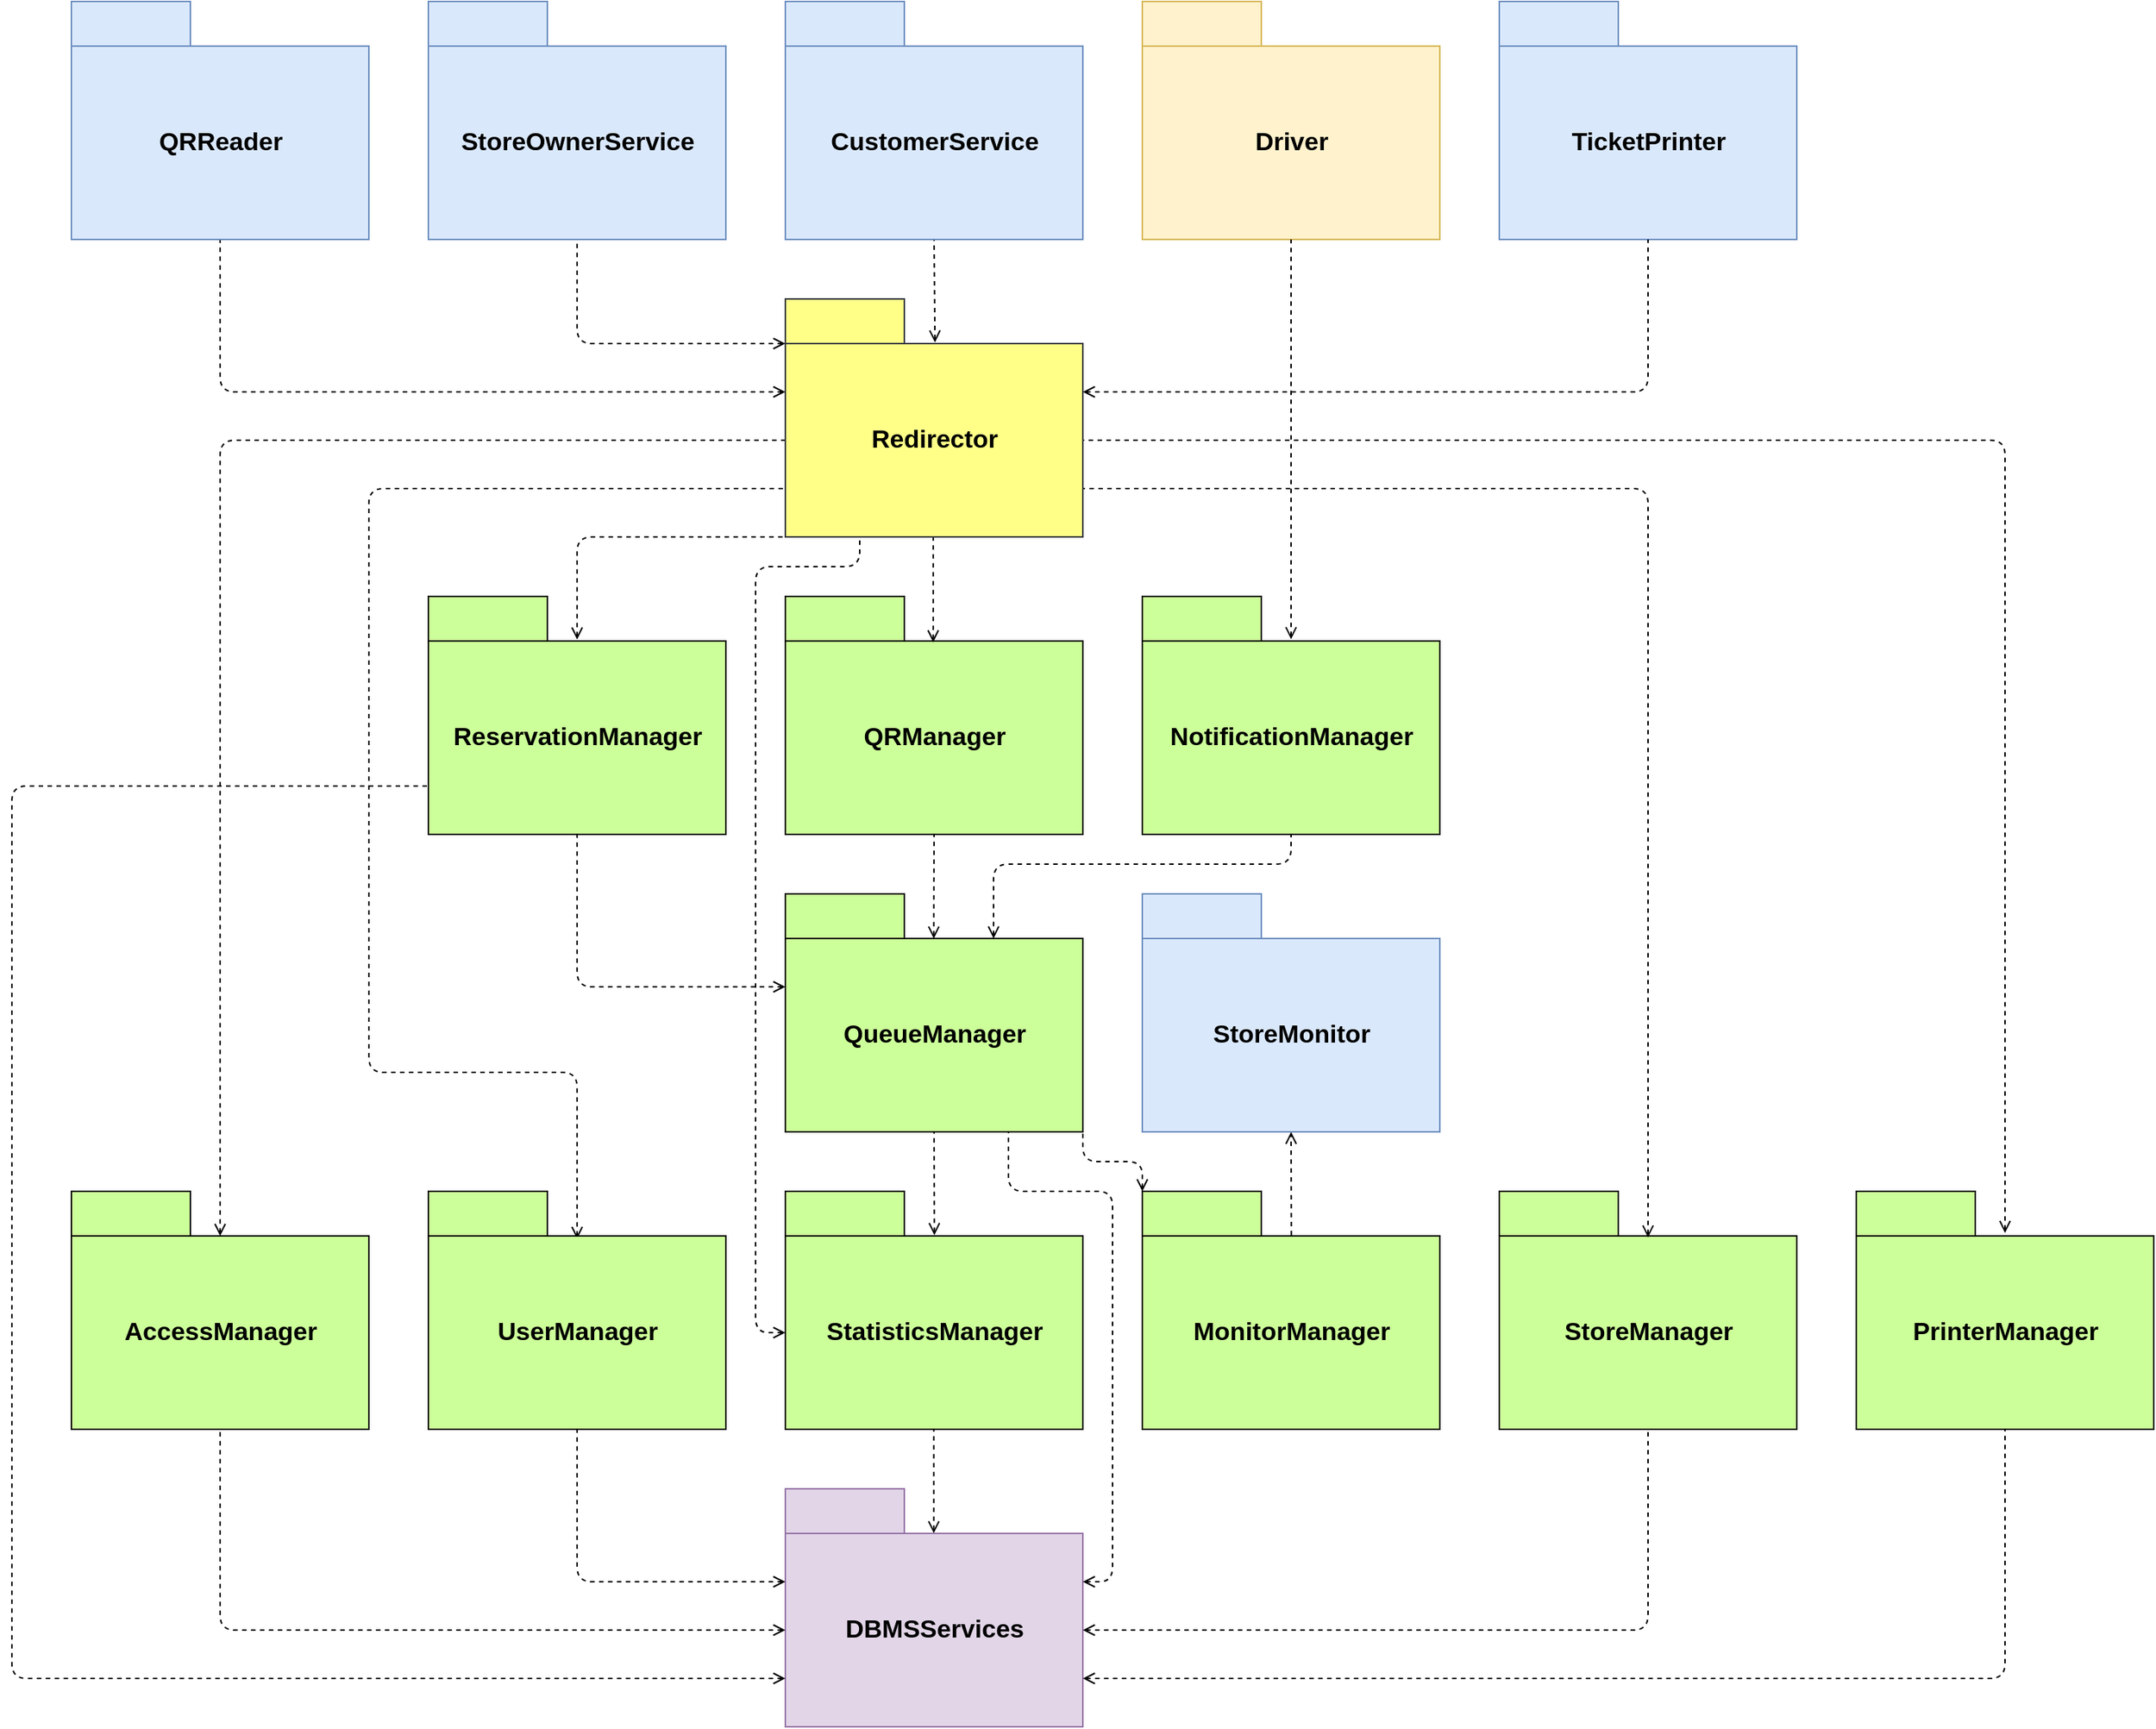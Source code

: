 <mxfile version="13.9.9" type="device"><diagram id="e8Hta2k75pfFjp-H9L64" name="Page-1"><mxGraphModel dx="2249" dy="2031" grid="1" gridSize="10" guides="1" tooltips="1" connect="1" arrows="1" fold="1" page="1" pageScale="1" pageWidth="827" pageHeight="1169" math="0" shadow="0"><root><mxCell id="0"/><mxCell id="1" parent="0"/><mxCell id="U10Wx76kcDam0K-NCFvt-1" value="&lt;font style=&quot;font-size: 17px&quot;&gt;QueueManager&lt;/font&gt;" style="shape=folder;fontStyle=1;tabWidth=80;tabHeight=30;tabPosition=left;html=1;boundedLbl=1;fillColor=#CCFF99;" parent="1" vertex="1"><mxGeometry x="40" y="40" width="200" height="160" as="geometry"/></mxCell><mxCell id="hLM-zlGytWT00Mx6Y4mO-1" value="StatisticsManager" style="shape=folder;fontStyle=1;tabWidth=80;tabHeight=30;tabPosition=left;html=1;boundedLbl=1;" parent="1" vertex="1"><mxGeometry x="40" y="240" width="200" height="160" as="geometry"/></mxCell><mxCell id="hLM-zlGytWT00Mx6Y4mO-5" value="" style="edgeStyle=orthogonalEdgeStyle;rounded=0;orthogonalLoop=1;jettySize=auto;html=1;dashed=1;exitX=0.499;exitY=0.187;exitDx=0;exitDy=0;exitPerimeter=0;startArrow=open;startFill=0;endArrow=none;endFill=0;" parent="1" source="hLM-zlGytWT00Mx6Y4mO-2" target="hLM-zlGytWT00Mx6Y4mO-1" edge="1"><mxGeometry relative="1" as="geometry"><Array as="points"><mxPoint x="140" y="420"/><mxPoint x="140" y="420"/></Array></mxGeometry></mxCell><mxCell id="hLM-zlGytWT00Mx6Y4mO-2" value="&lt;font style=&quot;font-size: 17px&quot;&gt;DBMSServices&lt;/font&gt;" style="shape=folder;fontStyle=1;tabWidth=80;tabHeight=30;tabPosition=left;html=1;boundedLbl=1;fillColor=#e1d5e7;strokeColor=#9673a6;" parent="1" vertex="1"><mxGeometry x="40" y="440" width="200" height="160" as="geometry"/></mxCell><mxCell id="hLM-zlGytWT00Mx6Y4mO-8" value="" style="endArrow=none;dashed=1;html=1;entryX=0.5;entryY=1;entryDx=0;entryDy=0;entryPerimeter=0;exitX=0.501;exitY=0.184;exitDx=0;exitDy=0;exitPerimeter=0;startArrow=open;startFill=0;" parent="1" source="hLM-zlGytWT00Mx6Y4mO-1" target="U10Wx76kcDam0K-NCFvt-1" edge="1"><mxGeometry width="50" height="50" relative="1" as="geometry"><mxPoint x="130" y="270" as="sourcePoint"/><mxPoint x="180" y="220" as="targetPoint"/></mxGeometry></mxCell><mxCell id="hLM-zlGytWT00Mx6Y4mO-9" value="StoreMonitor" style="shape=folder;fontStyle=1;tabWidth=80;tabHeight=30;tabPosition=left;html=1;boundedLbl=1;" parent="1" vertex="1"><mxGeometry x="280" y="40" width="200" height="160" as="geometry"/></mxCell><mxCell id="hLM-zlGytWT00Mx6Y4mO-10" value="MonitorManager" style="shape=folder;fontStyle=1;tabWidth=80;tabHeight=30;tabPosition=left;html=1;boundedLbl=1;" parent="1" vertex="1"><mxGeometry x="280" y="240" width="200" height="160" as="geometry"/></mxCell><mxCell id="hLM-zlGytWT00Mx6Y4mO-11" value="" style="endArrow=open;dashed=1;html=1;entryX=0.5;entryY=1;entryDx=0;entryDy=0;entryPerimeter=0;exitX=0.501;exitY=0.184;exitDx=0;exitDy=0;exitPerimeter=0;startArrow=none;startFill=0;endFill=0;" parent="1" source="hLM-zlGytWT00Mx6Y4mO-10" target="hLM-zlGytWT00Mx6Y4mO-9" edge="1"><mxGeometry width="50" height="50" relative="1" as="geometry"><mxPoint x="370" y="270" as="sourcePoint"/><mxPoint x="420" y="220" as="targetPoint"/></mxGeometry></mxCell><mxCell id="eCVA5hzqWw-Tgyx6WJBl-1" value="&lt;font style=&quot;font-size: 17px&quot;&gt;NotificationManager&lt;/font&gt;" style="shape=folder;fontStyle=1;tabWidth=80;tabHeight=30;tabPosition=left;html=1;boundedLbl=1;fillColor=#CCFF99;" parent="1" vertex="1"><mxGeometry x="280" y="-160" width="200" height="160" as="geometry"/></mxCell><mxCell id="eCVA5hzqWw-Tgyx6WJBl-3" value="" style="endArrow=none;dashed=1;html=1;entryX=0.5;entryY=1;entryDx=0;entryDy=0;entryPerimeter=0;exitX=0;exitY=0;exitDx=140;exitDy=30;exitPerimeter=0;startArrow=open;startFill=0;edgeStyle=orthogonalEdgeStyle;" parent="1" source="U10Wx76kcDam0K-NCFvt-1" target="eCVA5hzqWw-Tgyx6WJBl-1" edge="1"><mxGeometry width="50" height="50" relative="1" as="geometry"><mxPoint x="140" y="60" as="sourcePoint"/><mxPoint x="190" y="10" as="targetPoint"/><Array as="points"><mxPoint x="180" y="20"/><mxPoint x="380" y="20"/></Array></mxGeometry></mxCell><mxCell id="UtlGEA2IGRFbims8WPvJ-1" value="AccessManager" style="shape=folder;fontStyle=1;tabWidth=80;tabHeight=30;tabPosition=left;html=1;boundedLbl=1;" parent="1" vertex="1"><mxGeometry x="-440" y="240" width="200" height="160" as="geometry"/></mxCell><mxCell id="UtlGEA2IGRFbims8WPvJ-2" value="UserManager" style="shape=folder;fontStyle=1;tabWidth=80;tabHeight=30;tabPosition=left;html=1;boundedLbl=1;" parent="1" vertex="1"><mxGeometry x="-200" y="240" width="200" height="160" as="geometry"/></mxCell><mxCell id="UtlGEA2IGRFbims8WPvJ-3" value="&lt;font style=&quot;font-size: 17px&quot;&gt;StoreManager&lt;/font&gt;" style="shape=folder;fontStyle=1;tabWidth=80;tabHeight=30;tabPosition=left;html=1;boundedLbl=1;fillColor=#CCFF99;" parent="1" vertex="1"><mxGeometry x="520" y="240" width="200" height="160" as="geometry"/></mxCell><mxCell id="UtlGEA2IGRFbims8WPvJ-4" value="" style="endArrow=none;dashed=1;html=1;entryX=0.5;entryY=1;entryDx=0;entryDy=0;entryPerimeter=0;exitX=0;exitY=0;exitDx=0;exitDy=95;exitPerimeter=0;edgeStyle=orthogonalEdgeStyle;startArrow=open;startFill=0;" parent="1" source="hLM-zlGytWT00Mx6Y4mO-2" target="UtlGEA2IGRFbims8WPvJ-1" edge="1"><mxGeometry width="50" height="50" relative="1" as="geometry"><mxPoint x="-270" y="550" as="sourcePoint"/><mxPoint x="-220" y="500" as="targetPoint"/></mxGeometry></mxCell><mxCell id="UtlGEA2IGRFbims8WPvJ-5" value="" style="endArrow=none;dashed=1;html=1;entryX=0.5;entryY=1;entryDx=0;entryDy=0;entryPerimeter=0;exitX=0;exitY=0;exitDx=0;exitDy=62.5;exitPerimeter=0;edgeStyle=orthogonalEdgeStyle;startArrow=open;startFill=0;" parent="1" source="hLM-zlGytWT00Mx6Y4mO-2" target="UtlGEA2IGRFbims8WPvJ-2" edge="1"><mxGeometry width="50" height="50" relative="1" as="geometry"><mxPoint x="-120" y="460" as="sourcePoint"/><mxPoint x="-70" y="410" as="targetPoint"/></mxGeometry></mxCell><mxCell id="UtlGEA2IGRFbims8WPvJ-6" value="" style="endArrow=none;dashed=1;html=1;entryX=0.5;entryY=1;entryDx=0;entryDy=0;entryPerimeter=0;exitX=0;exitY=0;exitDx=200;exitDy=95;exitPerimeter=0;edgeStyle=orthogonalEdgeStyle;startArrow=open;startFill=0;" parent="1" source="hLM-zlGytWT00Mx6Y4mO-2" target="UtlGEA2IGRFbims8WPvJ-3" edge="1"><mxGeometry width="50" height="50" relative="1" as="geometry"><mxPoint x="360" y="590" as="sourcePoint"/><mxPoint x="570" y="480" as="targetPoint"/></mxGeometry></mxCell><mxCell id="UtlGEA2IGRFbims8WPvJ-7" value="&lt;font style=&quot;font-size: 17px&quot;&gt;QRManager&lt;/font&gt;" style="shape=folder;fontStyle=1;tabWidth=80;tabHeight=30;tabPosition=left;html=1;boundedLbl=1;fillColor=#CCFF99;" parent="1" vertex="1"><mxGeometry x="40" y="-160" width="200" height="160" as="geometry"/></mxCell><mxCell id="UtlGEA2IGRFbims8WPvJ-8" value="" style="endArrow=none;dashed=1;html=1;entryX=0.5;entryY=1;entryDx=0;entryDy=0;entryPerimeter=0;exitX=0.499;exitY=0.188;exitDx=0;exitDy=0;exitPerimeter=0;edgeStyle=orthogonalEdgeStyle;startArrow=open;startFill=0;" parent="1" source="U10Wx76kcDam0K-NCFvt-1" target="UtlGEA2IGRFbims8WPvJ-7" edge="1"><mxGeometry width="50" height="50" relative="1" as="geometry"><mxPoint x="-130" y="130" as="sourcePoint"/><mxPoint x="-80" y="80" as="targetPoint"/><Array as="points"><mxPoint x="140" y="50"/><mxPoint x="140" y="50"/></Array></mxGeometry></mxCell><mxCell id="UtlGEA2IGRFbims8WPvJ-9" value="&lt;font style=&quot;font-size: 17px&quot;&gt;PrinterManager&lt;/font&gt;" style="shape=folder;fontStyle=1;tabWidth=80;tabHeight=30;tabPosition=left;html=1;boundedLbl=1;fillColor=#CCFF99;" parent="1" vertex="1"><mxGeometry x="760" y="240" width="200" height="160" as="geometry"/></mxCell><mxCell id="UtlGEA2IGRFbims8WPvJ-10" value="" style="endArrow=none;dashed=1;html=1;entryX=0.5;entryY=1;entryDx=0;entryDy=0;entryPerimeter=0;exitX=0;exitY=0;exitDx=200;exitDy=127.5;exitPerimeter=0;edgeStyle=orthogonalEdgeStyle;startArrow=open;startFill=0;" parent="1" source="hLM-zlGytWT00Mx6Y4mO-2" target="UtlGEA2IGRFbims8WPvJ-9" edge="1"><mxGeometry width="50" height="50" relative="1" as="geometry"><mxPoint x="250" y="545" as="sourcePoint"/><mxPoint x="630" y="410" as="targetPoint"/></mxGeometry></mxCell><mxCell id="UtlGEA2IGRFbims8WPvJ-11" value="&lt;font style=&quot;font-size: 17px&quot;&gt;ReservationManager&lt;/font&gt;" style="shape=folder;fontStyle=1;tabWidth=80;tabHeight=30;tabPosition=left;html=1;boundedLbl=1;fillColor=#CCFF99;" parent="1" vertex="1"><mxGeometry x="-200" y="-160" width="200" height="160" as="geometry"/></mxCell><mxCell id="UtlGEA2IGRFbims8WPvJ-12" value="" style="endArrow=none;dashed=1;html=1;entryX=0.5;entryY=1;entryDx=0;entryDy=0;entryPerimeter=0;exitX=0;exitY=0;exitDx=0;exitDy=62.5;exitPerimeter=0;edgeStyle=orthogonalEdgeStyle;startArrow=open;startFill=0;" parent="1" source="U10Wx76kcDam0K-NCFvt-1" target="UtlGEA2IGRFbims8WPvJ-11" edge="1"><mxGeometry width="50" height="50" relative="1" as="geometry"><mxPoint x="50" y="145" as="sourcePoint"/><mxPoint x="-90" y="10" as="targetPoint"/><Array as="points"><mxPoint x="-100" y="103"/></Array></mxGeometry></mxCell><mxCell id="UtlGEA2IGRFbims8WPvJ-13" value="" style="endArrow=none;dashed=1;html=1;entryX=0;entryY=0;entryDx=0;entryDy=127.5;entryPerimeter=0;exitX=0;exitY=0;exitDx=0;exitDy=127.5;exitPerimeter=0;edgeStyle=orthogonalEdgeStyle;startArrow=open;startFill=0;" parent="1" source="hLM-zlGytWT00Mx6Y4mO-2" target="UtlGEA2IGRFbims8WPvJ-11" edge="1"><mxGeometry width="50" height="50" relative="1" as="geometry"><mxPoint x="-600" y="350" as="sourcePoint"/><mxPoint x="-550" y="300" as="targetPoint"/><Array as="points"><mxPoint x="-480" y="568"/><mxPoint x="-480" y="-32"/></Array></mxGeometry></mxCell><mxCell id="u9ROUsM7tBJfwsVTCAAf-3" value="" style="endArrow=none;dashed=1;html=1;entryX=0;entryY=0;entryDx=0;entryDy=95;entryPerimeter=0;edgeStyle=orthogonalEdgeStyle;startArrow=open;startFill=0;" parent="1" target="4Tcvf07DO4k8nDqdtQSm-7" edge="1"><mxGeometry width="50" height="50" relative="1" as="geometry"><mxPoint x="-340" y="270" as="sourcePoint"/><mxPoint x="-340" y="200" as="targetPoint"/><Array as="points"><mxPoint x="-340" y="-265"/></Array></mxGeometry></mxCell><mxCell id="u9ROUsM7tBJfwsVTCAAf-4" value="" style="endArrow=none;dashed=1;html=1;entryX=0;entryY=0;entryDx=0;entryDy=127.5;entryPerimeter=0;edgeStyle=orthogonalEdgeStyle;startArrow=open;startFill=0;exitX=0.5;exitY=0.2;exitDx=0;exitDy=0;exitPerimeter=0;" parent="1" source="UtlGEA2IGRFbims8WPvJ-2" target="4Tcvf07DO4k8nDqdtQSm-7" edge="1"><mxGeometry width="50" height="50" relative="1" as="geometry"><mxPoint x="-330" y="280" as="sourcePoint"/><mxPoint x="-100" y="200" as="targetPoint"/><Array as="points"><mxPoint x="-100" y="160"/><mxPoint x="-240" y="160"/><mxPoint x="-240" y="-232"/></Array></mxGeometry></mxCell><mxCell id="u9ROUsM7tBJfwsVTCAAf-8" value="" style="endArrow=none;dashed=1;html=1;entryX=0;entryY=0;entryDx=200;entryDy=127.5;entryPerimeter=0;exitX=0.5;exitY=0.194;exitDx=0;exitDy=0;exitPerimeter=0;startArrow=open;startFill=0;edgeStyle=orthogonalEdgeStyle;" parent="1" source="UtlGEA2IGRFbims8WPvJ-3" target="4Tcvf07DO4k8nDqdtQSm-7" edge="1"><mxGeometry width="50" height="50" relative="1" as="geometry"><mxPoint x="390.2" y="279.44" as="sourcePoint"/><mxPoint x="620" y="200" as="targetPoint"/><Array as="points"><mxPoint x="620" y="-232"/></Array></mxGeometry></mxCell><mxCell id="u9ROUsM7tBJfwsVTCAAf-9" value="" style="endArrow=none;dashed=1;html=1;entryX=0;entryY=0;entryDx=200;entryDy=95;entryPerimeter=0;exitX=0.5;exitY=0.175;exitDx=0;exitDy=0;exitPerimeter=0;startArrow=open;startFill=0;edgeStyle=orthogonalEdgeStyle;" parent="1" source="UtlGEA2IGRFbims8WPvJ-9" target="4Tcvf07DO4k8nDqdtQSm-7" edge="1"><mxGeometry width="50" height="50" relative="1" as="geometry"><mxPoint x="630" y="281.04" as="sourcePoint"/><mxPoint x="860" y="200" as="targetPoint"/><Array as="points"><mxPoint x="860" y="-265"/></Array></mxGeometry></mxCell><mxCell id="u9ROUsM7tBJfwsVTCAAf-14" value="" style="endArrow=none;dashed=1;html=1;entryX=0;entryY=0;entryDx=0;entryDy=160;entryPerimeter=0;exitX=0.5;exitY=0.181;exitDx=0;exitDy=0;exitPerimeter=0;startArrow=open;startFill=0;edgeStyle=orthogonalEdgeStyle;" parent="1" source="UtlGEA2IGRFbims8WPvJ-11" target="4Tcvf07DO4k8nDqdtQSm-7" edge="1"><mxGeometry width="50" height="50" relative="1" as="geometry"><mxPoint x="150" y="78.96" as="sourcePoint"/><mxPoint x="-340" y="-200" as="targetPoint"/><Array as="points"><mxPoint x="-100" y="-200"/></Array></mxGeometry></mxCell><mxCell id="u9ROUsM7tBJfwsVTCAAf-15" value="" style="endArrow=none;dashed=1;html=1;entryX=0.5;entryY=1;entryDx=0;entryDy=0;entryPerimeter=0;exitX=0.497;exitY=0.193;exitDx=0;exitDy=0;exitPerimeter=0;startArrow=open;startFill=0;edgeStyle=orthogonalEdgeStyle;" parent="1" source="UtlGEA2IGRFbims8WPvJ-7" target="4Tcvf07DO4k8nDqdtQSm-7" edge="1"><mxGeometry width="50" height="50" relative="1" as="geometry"><mxPoint x="-330" y="-121.04" as="sourcePoint"/><mxPoint x="-100" y="-200" as="targetPoint"/><Array as="points"><mxPoint x="139" y="-200"/></Array></mxGeometry></mxCell><mxCell id="u9ROUsM7tBJfwsVTCAAf-17" value="StoreMonitor" style="shape=folder;fontStyle=1;tabWidth=80;tabHeight=30;tabPosition=left;html=1;boundedLbl=1;" parent="1" vertex="1"><mxGeometry x="280" y="40" width="200" height="160" as="geometry"/></mxCell><mxCell id="u9ROUsM7tBJfwsVTCAAf-18" value="AccessManager" style="shape=folder;fontStyle=1;tabWidth=80;tabHeight=30;tabPosition=left;html=1;boundedLbl=1;" parent="1" vertex="1"><mxGeometry x="-440" y="240" width="200" height="160" as="geometry"/></mxCell><mxCell id="u9ROUsM7tBJfwsVTCAAf-19" value="&lt;font style=&quot;font-size: 17px&quot;&gt;StoreMonitor&lt;/font&gt;" style="shape=folder;fontStyle=1;tabWidth=80;tabHeight=30;tabPosition=left;html=1;boundedLbl=1;fillColor=#dae8fc;strokeColor=#6c8ebf;" parent="1" vertex="1"><mxGeometry x="280" y="40" width="200" height="160" as="geometry"/></mxCell><mxCell id="u9ROUsM7tBJfwsVTCAAf-20" value="&lt;font style=&quot;font-size: 17px&quot;&gt;AccessManager&lt;/font&gt;" style="shape=folder;fontStyle=1;tabWidth=80;tabHeight=30;tabPosition=left;html=1;boundedLbl=1;fillColor=#CCFF99;" parent="1" vertex="1"><mxGeometry x="-440" y="240" width="200" height="160" as="geometry"/></mxCell><mxCell id="u9ROUsM7tBJfwsVTCAAf-21" value="&lt;font style=&quot;font-size: 17px&quot;&gt;StatisticsManager&lt;/font&gt;" style="shape=folder;fontStyle=1;tabWidth=80;tabHeight=30;tabPosition=left;html=1;boundedLbl=1;fillColor=#CCFF99;" parent="1" vertex="1"><mxGeometry x="40" y="240" width="200" height="160" as="geometry"/></mxCell><mxCell id="u9ROUsM7tBJfwsVTCAAf-22" value="&lt;font style=&quot;font-size: 17px&quot;&gt;MonitorManager&lt;/font&gt;" style="shape=folder;fontStyle=1;tabWidth=80;tabHeight=30;tabPosition=left;html=1;boundedLbl=1;fillColor=#CCFF99;" parent="1" vertex="1"><mxGeometry x="280" y="240" width="200" height="160" as="geometry"/></mxCell><mxCell id="u9ROUsM7tBJfwsVTCAAf-23" value="&lt;font style=&quot;font-size: 17px&quot;&gt;UserManager&lt;/font&gt;" style="shape=folder;fontStyle=1;tabWidth=80;tabHeight=30;tabPosition=left;html=1;boundedLbl=1;fillColor=#CCFF99;" parent="1" vertex="1"><mxGeometry x="-200" y="240" width="200" height="160" as="geometry"/></mxCell><mxCell id="4Tcvf07DO4k8nDqdtQSm-7" value="&lt;font style=&quot;font-size: 17px&quot;&gt;Redirector&lt;/font&gt;" style="shape=folder;fontStyle=1;tabWidth=80;tabHeight=30;tabPosition=left;html=1;boundedLbl=1;fillColor=#ffff88;strokeColor=#36393d;" parent="1" vertex="1"><mxGeometry x="40" y="-360" width="200" height="160" as="geometry"/></mxCell><mxCell id="4Tcvf07DO4k8nDqdtQSm-9" value="" style="endArrow=none;dashed=1;html=1;exitX=0.503;exitY=0.183;exitDx=0;exitDy=0;exitPerimeter=0;startArrow=open;startFill=0;entryX=0.5;entryY=1;entryDx=0;entryDy=0;entryPerimeter=0;" parent="1" source="4Tcvf07DO4k8nDqdtQSm-7" target="wbqUsZABaA5VfpfhacAK-9" edge="1"><mxGeometry width="50" height="50" relative="1" as="geometry"><mxPoint x="150" y="-118" as="sourcePoint"/><mxPoint x="140" y="-400" as="targetPoint"/></mxGeometry></mxCell><mxCell id="OkLOgA_IChgrKV8RXh19-2" value="" style="endArrow=none;dashed=1;html=1;entryX=0.5;entryY=1;entryDx=0;entryDy=0;entryPerimeter=0;startArrow=open;startFill=0;exitX=0;exitY=0;exitDx=0;exitDy=62.5;exitPerimeter=0;edgeStyle=orthogonalEdgeStyle;" parent="1" source="4Tcvf07DO4k8nDqdtQSm-7" target="wbqUsZABaA5VfpfhacAK-11" edge="1"><mxGeometry width="50" height="50" relative="1" as="geometry"><mxPoint x="380" y="-133" as="sourcePoint"/><mxPoint x="380" y="-400" as="targetPoint"/></mxGeometry></mxCell><mxCell id="wbqUsZABaA5VfpfhacAK-9" value="&lt;font style=&quot;font-size: 17px&quot;&gt;CustomerService&lt;/font&gt;" style="shape=folder;fontStyle=1;tabWidth=80;tabHeight=30;tabPosition=left;html=1;boundedLbl=1;fillColor=#dae8fc;strokeColor=#6c8ebf;" parent="1" vertex="1"><mxGeometry x="40" y="-560" width="200" height="160" as="geometry"/></mxCell><mxCell id="wbqUsZABaA5VfpfhacAK-10" value="&lt;font style=&quot;font-size: 17px&quot;&gt;StoreOwnerService&lt;/font&gt;" style="shape=folder;fontStyle=1;tabWidth=80;tabHeight=30;tabPosition=left;html=1;boundedLbl=1;fillColor=#dae8fc;strokeColor=#6c8ebf;" parent="1" vertex="1"><mxGeometry x="-200" y="-560" width="200" height="160" as="geometry"/></mxCell><mxCell id="wbqUsZABaA5VfpfhacAK-11" value="&lt;font style=&quot;font-size: 17px&quot;&gt;QRReader&lt;/font&gt;" style="shape=folder;fontStyle=1;tabWidth=80;tabHeight=30;tabPosition=left;html=1;boundedLbl=1;fillColor=#dae8fc;strokeColor=#6c8ebf;" parent="1" vertex="1"><mxGeometry x="-440" y="-560" width="200" height="160" as="geometry"/></mxCell><mxCell id="wbqUsZABaA5VfpfhacAK-12" value="&lt;span style=&quot;font-size: 17px&quot;&gt;TicketPrinter&lt;/span&gt;" style="shape=folder;fontStyle=1;tabWidth=80;tabHeight=30;tabPosition=left;html=1;boundedLbl=1;fillColor=#dae8fc;strokeColor=#6c8ebf;" parent="1" vertex="1"><mxGeometry x="520" y="-560" width="200" height="160" as="geometry"/></mxCell><mxCell id="wbqUsZABaA5VfpfhacAK-13" value="" style="endArrow=none;dashed=1;html=1;entryX=0.5;entryY=1;entryDx=0;entryDy=0;entryPerimeter=0;startArrow=open;startFill=0;exitX=0;exitY=0;exitDx=0;exitDy=30;exitPerimeter=0;edgeStyle=orthogonalEdgeStyle;" parent="1" source="4Tcvf07DO4k8nDqdtQSm-7" target="wbqUsZABaA5VfpfhacAK-10" edge="1"><mxGeometry width="50" height="50" relative="1" as="geometry"><mxPoint x="50" y="-287.5" as="sourcePoint"/><mxPoint x="-330" y="-390" as="targetPoint"/></mxGeometry></mxCell><mxCell id="wbqUsZABaA5VfpfhacAK-14" value="&lt;span style=&quot;font-size: 17px&quot;&gt;Driver&lt;/span&gt;" style="shape=folder;fontStyle=1;tabWidth=80;tabHeight=30;tabPosition=left;html=1;boundedLbl=1;fillColor=#fff2cc;strokeColor=#d6b656;" parent="1" vertex="1"><mxGeometry x="280" y="-560" width="200" height="160" as="geometry"/></mxCell><mxCell id="wbqUsZABaA5VfpfhacAK-15" value="" style="endArrow=none;dashed=1;html=1;exitX=0.5;exitY=0.18;exitDx=0;exitDy=0;exitPerimeter=0;startArrow=open;startFill=0;entryX=0.5;entryY=1;entryDx=0;entryDy=0;entryPerimeter=0;" parent="1" source="eCVA5hzqWw-Tgyx6WJBl-1" target="wbqUsZABaA5VfpfhacAK-14" edge="1"><mxGeometry width="50" height="50" relative="1" as="geometry"><mxPoint x="150.6" y="-320.72" as="sourcePoint"/><mxPoint x="150" y="-390" as="targetPoint"/></mxGeometry></mxCell><mxCell id="wbqUsZABaA5VfpfhacAK-16" value="" style="endArrow=none;dashed=1;html=1;exitX=0;exitY=0;exitDx=200;exitDy=62.5;exitPerimeter=0;startArrow=open;startFill=0;entryX=0.5;entryY=1;entryDx=0;entryDy=0;entryPerimeter=0;edgeStyle=orthogonalEdgeStyle;" parent="1" source="4Tcvf07DO4k8nDqdtQSm-7" target="wbqUsZABaA5VfpfhacAK-12" edge="1"><mxGeometry width="50" height="50" relative="1" as="geometry"><mxPoint x="390" y="-121.2" as="sourcePoint"/><mxPoint x="390" y="-390" as="targetPoint"/></mxGeometry></mxCell><mxCell id="hG1wbcHlouNkXxX-owGp-1" value="" style="endArrow=none;dashed=1;html=1;exitX=0;exitY=0;exitDx=200;exitDy=62.5;exitPerimeter=0;edgeStyle=orthogonalEdgeStyle;startArrow=open;startFill=0;entryX=0.75;entryY=1;entryDx=0;entryDy=0;entryPerimeter=0;" parent="1" edge="1"><mxGeometry width="50" height="50" relative="1" as="geometry"><mxPoint x="240" y="502.5" as="sourcePoint"/><mxPoint x="190" y="200" as="targetPoint"/><Array as="points"><mxPoint x="260" y="503"/><mxPoint x="260" y="240"/><mxPoint x="190" y="240"/></Array></mxGeometry></mxCell><mxCell id="hG1wbcHlouNkXxX-owGp-2" value="" style="endArrow=none;dashed=1;html=1;entryX=0;entryY=0;entryDx=200;entryDy=160;entryPerimeter=0;startArrow=open;startFill=0;edgeStyle=orthogonalEdgeStyle;exitX=0;exitY=0;exitDx=0;exitDy=0;exitPerimeter=0;" parent="1" edge="1"><mxGeometry width="50" height="50" relative="1" as="geometry"><mxPoint x="280" y="240" as="sourcePoint"/><mxPoint x="240" y="200" as="targetPoint"/><Array as="points"><mxPoint x="280" y="220"/><mxPoint x="240" y="220"/></Array></mxGeometry></mxCell><mxCell id="hG1wbcHlouNkXxX-owGp-3" value="" style="endArrow=none;dashed=1;html=1;entryX=0.25;entryY=1;entryDx=0;entryDy=0;entryPerimeter=0;exitX=0;exitY=0;exitDx=0;exitDy=95;exitPerimeter=0;edgeStyle=orthogonalEdgeStyle;startArrow=open;startFill=0;" parent="1" edge="1"><mxGeometry width="50" height="50" relative="1" as="geometry"><mxPoint x="40" y="335" as="sourcePoint"/><mxPoint x="90" y="-200" as="targetPoint"/><Array as="points"><mxPoint x="20" y="335"/><mxPoint x="20" y="-180"/><mxPoint x="90" y="-180"/></Array></mxGeometry></mxCell></root></mxGraphModel></diagram></mxfile>